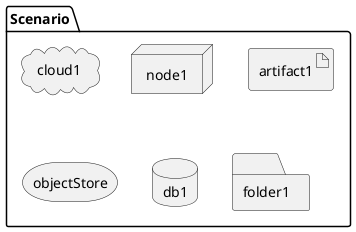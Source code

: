 @startuml

package  "Scenario" {
  cloud cloud1
  node node1
  artifact artifact1
  storage objectStore
  database db1
  folder folder1
}

@enduml
